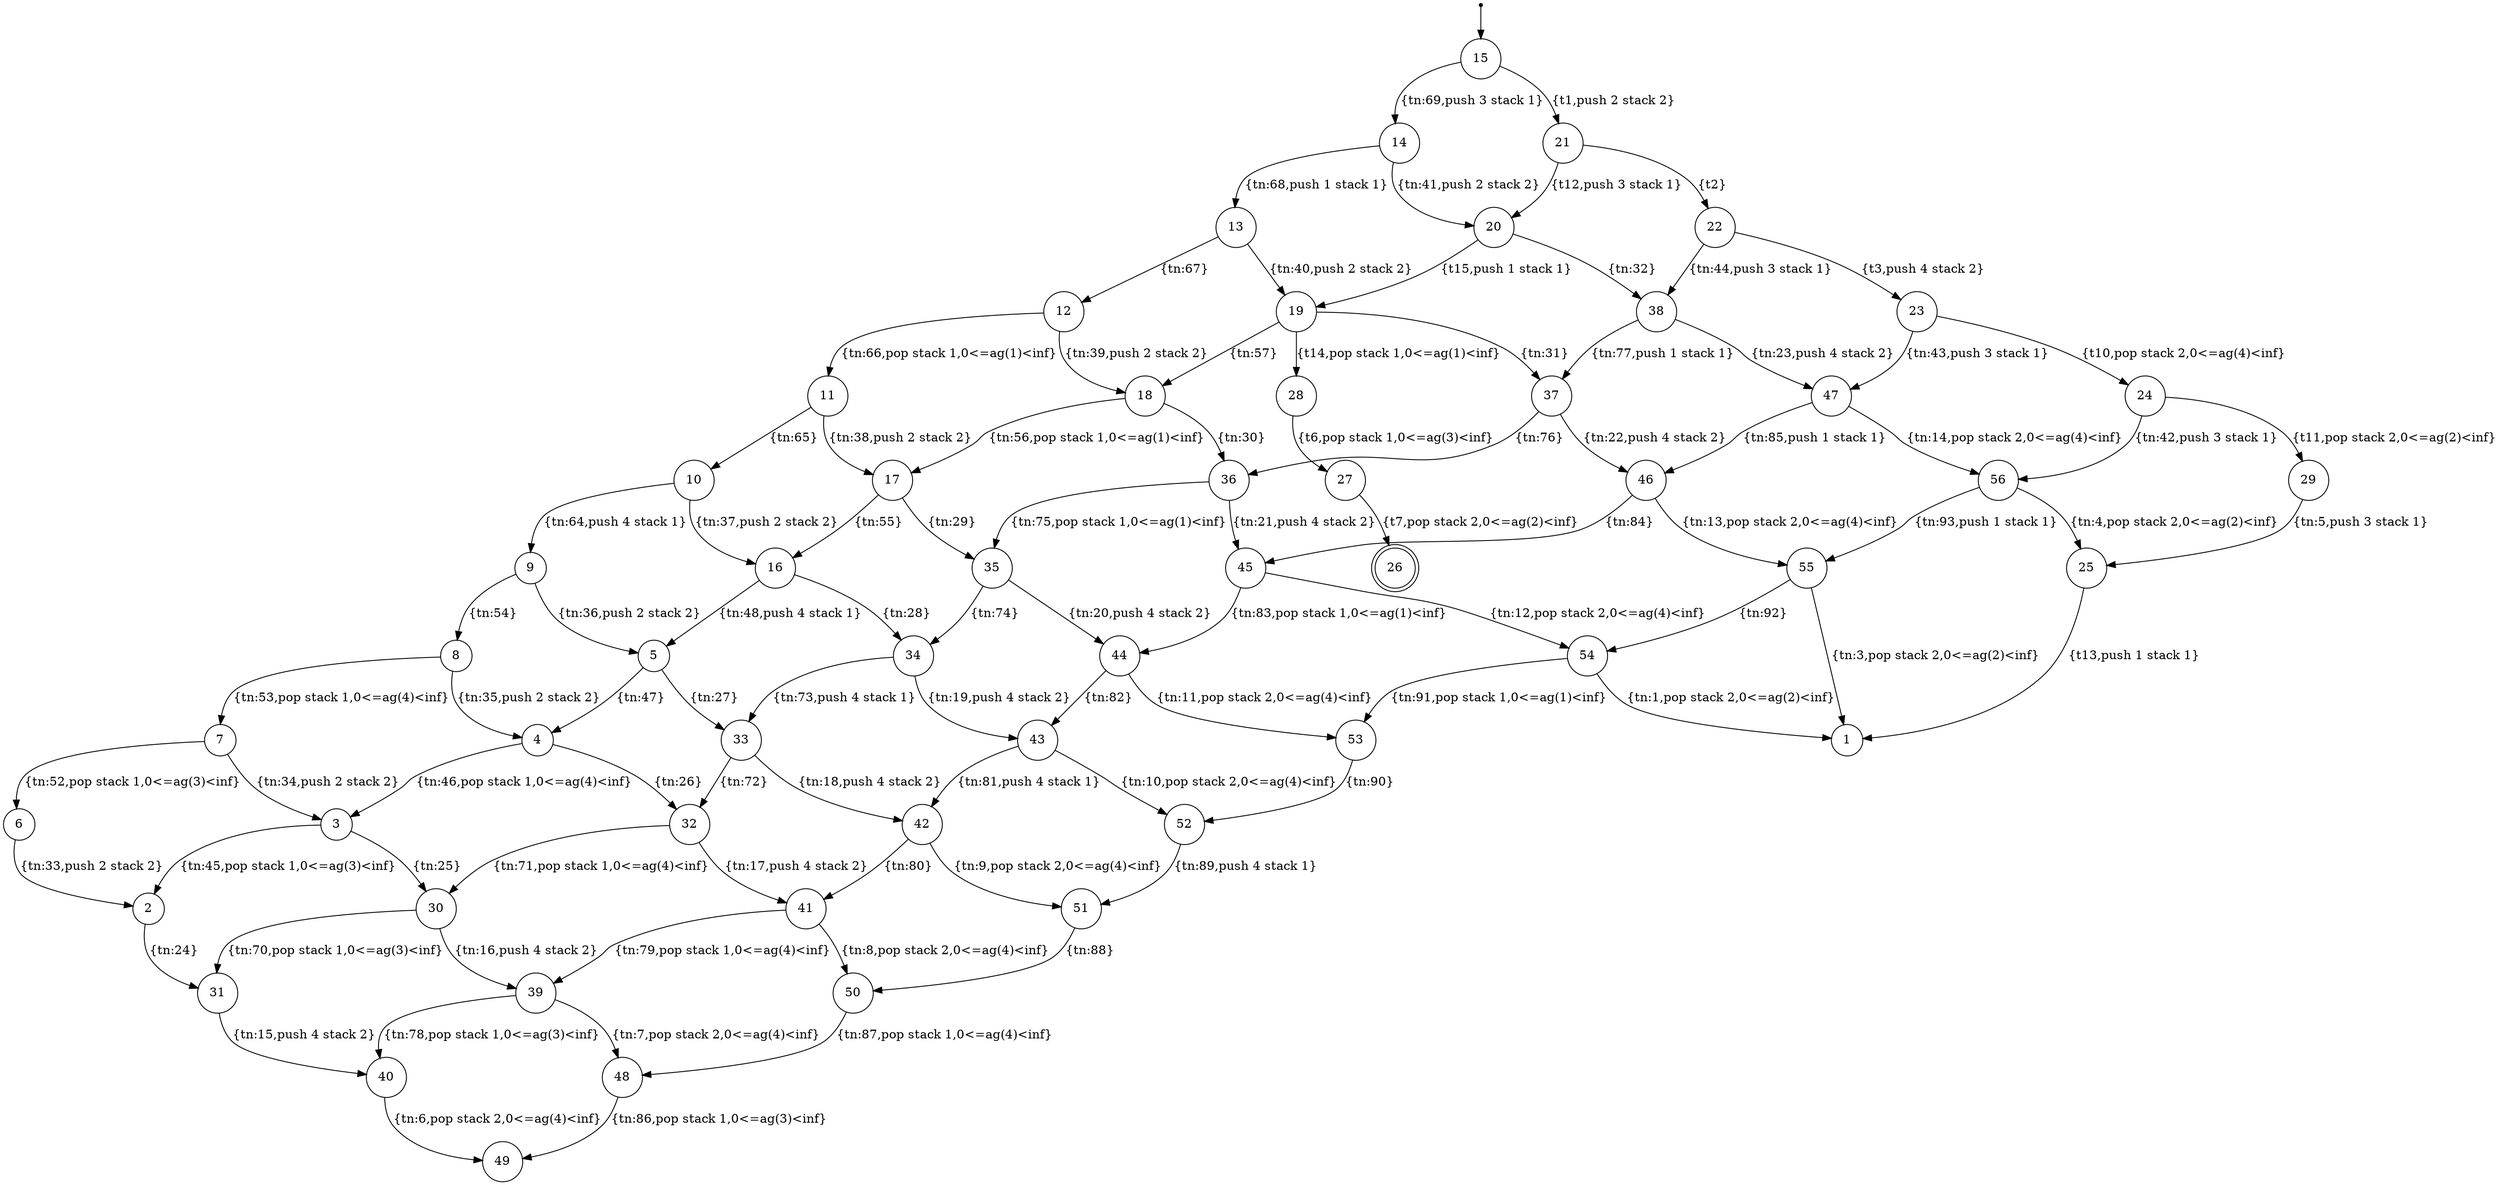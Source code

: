digraph finite_state_machine {
	node [shape = point ]; qi0;
	node [shape = doublecircle];26;
	node [shape=circle];
	qi0 -> 15;
	19 -> 28 [ label = "{t14,pop stack 1,0<=ag(1)<inf}" ];
	54 -> 1 [ label = "{tn:1,pop stack 2,0<=ag(2)<inf}" ];
	25 -> 1 [ label = "{t13,push 1 stack 1}" ];
	55 -> 1 [ label = "{tn:3,pop stack 2,0<=ag(2)<inf}" ];
	56 -> 25 [ label = "{tn:4,pop stack 2,0<=ag(2)<inf}" ];
	29 -> 25 [ label = "{tn:5,push 3 stack 1}" ];
	40 -> 49 [ label = "{tn:6,pop stack 2,0<=ag(4)<inf}" ];
	39 -> 48 [ label = "{tn:7,pop stack 2,0<=ag(4)<inf}" ];
	41 -> 50 [ label = "{tn:8,pop stack 2,0<=ag(4)<inf}" ];
	42 -> 51 [ label = "{tn:9,pop stack 2,0<=ag(4)<inf}" ];
	43 -> 52 [ label = "{tn:10,pop stack 2,0<=ag(4)<inf}" ];
	44 -> 53 [ label = "{tn:11,pop stack 2,0<=ag(4)<inf}" ];
	45 -> 54 [ label = "{tn:12,pop stack 2,0<=ag(4)<inf}" ];
	46 -> 55 [ label = "{tn:13,pop stack 2,0<=ag(4)<inf}" ];
	47 -> 56 [ label = "{tn:14,pop stack 2,0<=ag(4)<inf}" ];
	31 -> 40 [ label = "{tn:15,push 4 stack 2}" ];
	30 -> 39 [ label = "{tn:16,push 4 stack 2}" ];
	32 -> 41 [ label = "{tn:17,push 4 stack 2}" ];
	33 -> 42 [ label = "{tn:18,push 4 stack 2}" ];
	34 -> 43 [ label = "{tn:19,push 4 stack 2}" ];
	35 -> 44 [ label = "{tn:20,push 4 stack 2}" ];
	36 -> 45 [ label = "{tn:21,push 4 stack 2}" ];
	37 -> 46 [ label = "{tn:22,push 4 stack 2}" ];
	38 -> 47 [ label = "{tn:23,push 4 stack 2}" ];
	2 -> 31 [ label = "{tn:24}" ];
	3 -> 30 [ label = "{tn:25}" ];
	4 -> 32 [ label = "{tn:26}" ];
	5 -> 33 [ label = "{tn:27}" ];
	16 -> 34 [ label = "{tn:28}" ];
	17 -> 35 [ label = "{tn:29}" ];
	18 -> 36 [ label = "{tn:30}" ];
	19 -> 37 [ label = "{tn:31}" ];
	20 -> 38 [ label = "{tn:32}" ];
	6 -> 2 [ label = "{tn:33,push 2 stack 2}" ];
	7 -> 3 [ label = "{tn:34,push 2 stack 2}" ];
	8 -> 4 [ label = "{tn:35,push 2 stack 2}" ];
	9 -> 5 [ label = "{tn:36,push 2 stack 2}" ];
	10 -> 16 [ label = "{tn:37,push 2 stack 2}" ];
	11 -> 17 [ label = "{tn:38,push 2 stack 2}" ];
	12 -> 18 [ label = "{tn:39,push 2 stack 2}" ];
	13 -> 19 [ label = "{tn:40,push 2 stack 2}" ];
	14 -> 20 [ label = "{tn:41,push 2 stack 2}" ];
	24 -> 56 [ label = "{tn:42,push 3 stack 1}" ];
	23 -> 47 [ label = "{tn:43,push 3 stack 1}" ];
	22 -> 38 [ label = "{tn:44,push 3 stack 1}" ];
	3 -> 2 [ label = "{tn:45,pop stack 1,0<=ag(3)<inf}" ];
	4 -> 3 [ label = "{tn:46,pop stack 1,0<=ag(4)<inf}" ];
	5 -> 4 [ label = "{tn:47}" ];
	16 -> 5 [ label = "{tn:48,push 4 stack 1}" ];
	27 -> 26 [ label = "{t7,pop stack 2,0<=ag(2)<inf}" ];
	28 -> 27 [ label = "{t6,pop stack 1,0<=ag(3)<inf}" ];
	15 -> 21 [ label = "{t1,push 2 stack 2}" ];
	7 -> 6 [ label = "{tn:52,pop stack 1,0<=ag(3)<inf}" ];
	8 -> 7 [ label = "{tn:53,pop stack 1,0<=ag(4)<inf}" ];
	9 -> 8 [ label = "{tn:54}" ];
	17 -> 16 [ label = "{tn:55}" ];
	18 -> 17 [ label = "{tn:56,pop stack 1,0<=ag(1)<inf}" ];
	19 -> 18 [ label = "{tn:57}" ];
	20 -> 19 [ label = "{t15,push 1 stack 1}" ];
	21 -> 20 [ label = "{t12,push 3 stack 1}" ];
	24 -> 29 [ label = "{t11,pop stack 2,0<=ag(2)<inf}" ];
	23 -> 24 [ label = "{t10,pop stack 2,0<=ag(4)<inf}" ];
	22 -> 23 [ label = "{t3,push 4 stack 2}" ];
	21 -> 22 [ label = "{t2}" ];
	10 -> 9 [ label = "{tn:64,push 4 stack 1}" ];
	11 -> 10 [ label = "{tn:65}" ];
	12 -> 11 [ label = "{tn:66,pop stack 1,0<=ag(1)<inf}" ];
	13 -> 12 [ label = "{tn:67}" ];
	14 -> 13 [ label = "{tn:68,push 1 stack 1}" ];
	15 -> 14 [ label = "{tn:69,push 3 stack 1}" ];
	30 -> 31 [ label = "{tn:70,pop stack 1,0<=ag(3)<inf}" ];
	32 -> 30 [ label = "{tn:71,pop stack 1,0<=ag(4)<inf}" ];
	33 -> 32 [ label = "{tn:72}" ];
	34 -> 33 [ label = "{tn:73,push 4 stack 1}" ];
	35 -> 34 [ label = "{tn:74}" ];
	36 -> 35 [ label = "{tn:75,pop stack 1,0<=ag(1)<inf}" ];
	37 -> 36 [ label = "{tn:76}" ];
	38 -> 37 [ label = "{tn:77,push 1 stack 1}" ];
	39 -> 40 [ label = "{tn:78,pop stack 1,0<=ag(3)<inf}" ];
	41 -> 39 [ label = "{tn:79,pop stack 1,0<=ag(4)<inf}" ];
	42 -> 41 [ label = "{tn:80}" ];
	43 -> 42 [ label = "{tn:81,push 4 stack 1}" ];
	44 -> 43 [ label = "{tn:82}" ];
	45 -> 44 [ label = "{tn:83,pop stack 1,0<=ag(1)<inf}" ];
	46 -> 45 [ label = "{tn:84}" ];
	47 -> 46 [ label = "{tn:85,push 1 stack 1}" ];
	48 -> 49 [ label = "{tn:86,pop stack 1,0<=ag(3)<inf}" ];
	50 -> 48 [ label = "{tn:87,pop stack 1,0<=ag(4)<inf}" ];
	51 -> 50 [ label = "{tn:88}" ];
	52 -> 51 [ label = "{tn:89,push 4 stack 1}" ];
	53 -> 52 [ label = "{tn:90}" ];
	54 -> 53 [ label = "{tn:91,pop stack 1,0<=ag(1)<inf}" ];
	55 -> 54 [ label = "{tn:92}" ];
	56 -> 55 [ label = "{tn:93,push 1 stack 1}" ];
}